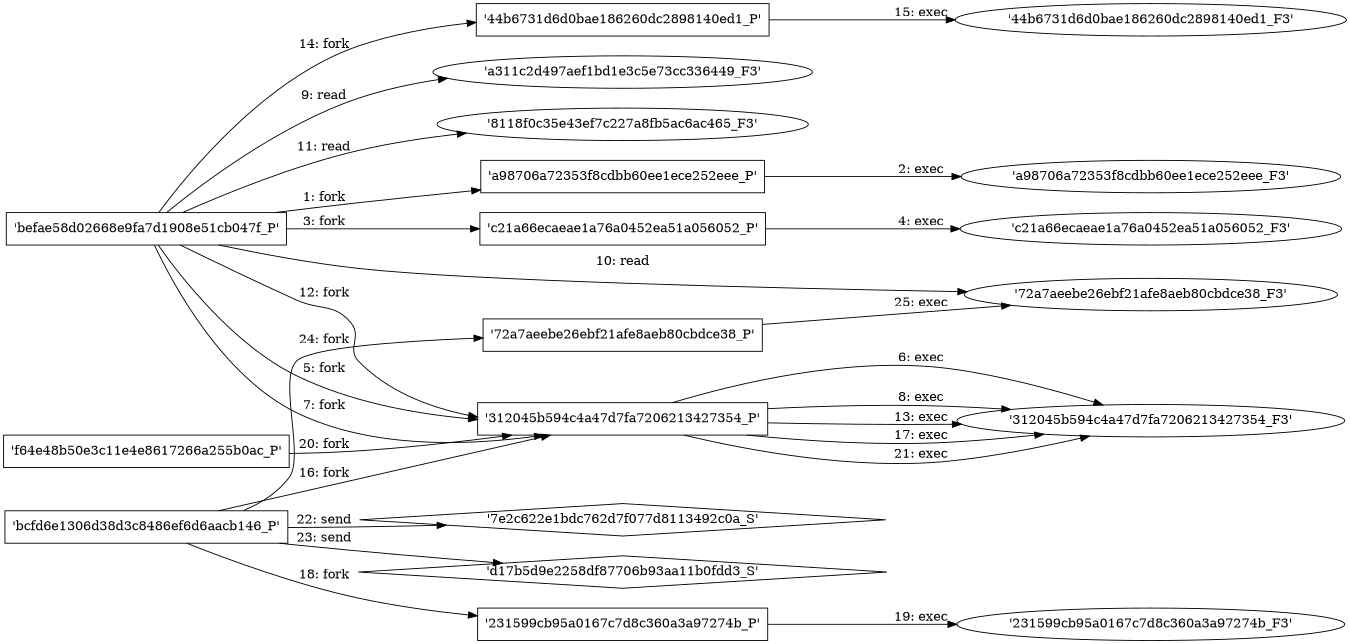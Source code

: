 digraph "D:\Learning\Paper\apt\基于CTI的攻击预警\Dataset\攻击图\ASGfromALLCTI\Microsoft Patch Tuesday – December 2017.dot" {
rankdir="LR"
size="9"
fixedsize="false"
splines="true"
nodesep=0.3
ranksep=0
fontsize=10
overlap="scalexy"
engine= "neato"
	"'befae58d02668e9fa7d1908e51cb047f_P'" [node_type=Process shape=box]
	"'a98706a72353f8cdbb60ee1ece252eee_P'" [node_type=Process shape=box]
	"'befae58d02668e9fa7d1908e51cb047f_P'" -> "'a98706a72353f8cdbb60ee1ece252eee_P'" [label="1: fork"]
	"'a98706a72353f8cdbb60ee1ece252eee_P'" [node_type=Process shape=box]
	"'a98706a72353f8cdbb60ee1ece252eee_F3'" [node_type=File shape=ellipse]
	"'a98706a72353f8cdbb60ee1ece252eee_P'" -> "'a98706a72353f8cdbb60ee1ece252eee_F3'" [label="2: exec"]
	"'befae58d02668e9fa7d1908e51cb047f_P'" [node_type=Process shape=box]
	"'c21a66ecaeae1a76a0452ea51a056052_P'" [node_type=Process shape=box]
	"'befae58d02668e9fa7d1908e51cb047f_P'" -> "'c21a66ecaeae1a76a0452ea51a056052_P'" [label="3: fork"]
	"'c21a66ecaeae1a76a0452ea51a056052_P'" [node_type=Process shape=box]
	"'c21a66ecaeae1a76a0452ea51a056052_F3'" [node_type=File shape=ellipse]
	"'c21a66ecaeae1a76a0452ea51a056052_P'" -> "'c21a66ecaeae1a76a0452ea51a056052_F3'" [label="4: exec"]
	"'befae58d02668e9fa7d1908e51cb047f_P'" [node_type=Process shape=box]
	"'312045b594c4a47d7fa7206213427354_P'" [node_type=Process shape=box]
	"'befae58d02668e9fa7d1908e51cb047f_P'" -> "'312045b594c4a47d7fa7206213427354_P'" [label="5: fork"]
	"'312045b594c4a47d7fa7206213427354_P'" [node_type=Process shape=box]
	"'312045b594c4a47d7fa7206213427354_F3'" [node_type=File shape=ellipse]
	"'312045b594c4a47d7fa7206213427354_P'" -> "'312045b594c4a47d7fa7206213427354_F3'" [label="6: exec"]
	"'befae58d02668e9fa7d1908e51cb047f_P'" [node_type=Process shape=box]
	"'312045b594c4a47d7fa7206213427354_P'" [node_type=Process shape=box]
	"'befae58d02668e9fa7d1908e51cb047f_P'" -> "'312045b594c4a47d7fa7206213427354_P'" [label="7: fork"]
	"'312045b594c4a47d7fa7206213427354_P'" [node_type=Process shape=box]
	"'312045b594c4a47d7fa7206213427354_F3'" [node_type=File shape=ellipse]
	"'312045b594c4a47d7fa7206213427354_P'" -> "'312045b594c4a47d7fa7206213427354_F3'" [label="8: exec"]
	"'a311c2d497aef1bd1e3c5e73cc336449_F3'" [node_type=file shape=ellipse]
	"'befae58d02668e9fa7d1908e51cb047f_P'" [node_type=Process shape=box]
	"'befae58d02668e9fa7d1908e51cb047f_P'" -> "'a311c2d497aef1bd1e3c5e73cc336449_F3'" [label="9: read"]
	"'72a7aeebe26ebf21afe8aeb80cbdce38_F3'" [node_type=file shape=ellipse]
	"'befae58d02668e9fa7d1908e51cb047f_P'" [node_type=Process shape=box]
	"'befae58d02668e9fa7d1908e51cb047f_P'" -> "'72a7aeebe26ebf21afe8aeb80cbdce38_F3'" [label="10: read"]
	"'8118f0c35e43ef7c227a8fb5ac6ac465_F3'" [node_type=file shape=ellipse]
	"'befae58d02668e9fa7d1908e51cb047f_P'" [node_type=Process shape=box]
	"'befae58d02668e9fa7d1908e51cb047f_P'" -> "'8118f0c35e43ef7c227a8fb5ac6ac465_F3'" [label="11: read"]
	"'befae58d02668e9fa7d1908e51cb047f_P'" [node_type=Process shape=box]
	"'312045b594c4a47d7fa7206213427354_P'" [node_type=Process shape=box]
	"'befae58d02668e9fa7d1908e51cb047f_P'" -> "'312045b594c4a47d7fa7206213427354_P'" [label="12: fork"]
	"'312045b594c4a47d7fa7206213427354_P'" [node_type=Process shape=box]
	"'312045b594c4a47d7fa7206213427354_F3'" [node_type=File shape=ellipse]
	"'312045b594c4a47d7fa7206213427354_P'" -> "'312045b594c4a47d7fa7206213427354_F3'" [label="13: exec"]
	"'befae58d02668e9fa7d1908e51cb047f_P'" [node_type=Process shape=box]
	"'44b6731d6d0bae186260dc2898140ed1_P'" [node_type=Process shape=box]
	"'befae58d02668e9fa7d1908e51cb047f_P'" -> "'44b6731d6d0bae186260dc2898140ed1_P'" [label="14: fork"]
	"'44b6731d6d0bae186260dc2898140ed1_P'" [node_type=Process shape=box]
	"'44b6731d6d0bae186260dc2898140ed1_F3'" [node_type=File shape=ellipse]
	"'44b6731d6d0bae186260dc2898140ed1_P'" -> "'44b6731d6d0bae186260dc2898140ed1_F3'" [label="15: exec"]
	"'bcfd6e1306d38d3c8486ef6d6aacb146_P'" [node_type=Process shape=box]
	"'312045b594c4a47d7fa7206213427354_P'" [node_type=Process shape=box]
	"'bcfd6e1306d38d3c8486ef6d6aacb146_P'" -> "'312045b594c4a47d7fa7206213427354_P'" [label="16: fork"]
	"'312045b594c4a47d7fa7206213427354_P'" [node_type=Process shape=box]
	"'312045b594c4a47d7fa7206213427354_F3'" [node_type=File shape=ellipse]
	"'312045b594c4a47d7fa7206213427354_P'" -> "'312045b594c4a47d7fa7206213427354_F3'" [label="17: exec"]
	"'bcfd6e1306d38d3c8486ef6d6aacb146_P'" [node_type=Process shape=box]
	"'231599cb95a0167c7d8c360a3a97274b_P'" [node_type=Process shape=box]
	"'bcfd6e1306d38d3c8486ef6d6aacb146_P'" -> "'231599cb95a0167c7d8c360a3a97274b_P'" [label="18: fork"]
	"'231599cb95a0167c7d8c360a3a97274b_P'" [node_type=Process shape=box]
	"'231599cb95a0167c7d8c360a3a97274b_F3'" [node_type=File shape=ellipse]
	"'231599cb95a0167c7d8c360a3a97274b_P'" -> "'231599cb95a0167c7d8c360a3a97274b_F3'" [label="19: exec"]
	"'f64e48b50e3c11e4e8617266a255b0ac_P'" [node_type=Process shape=box]
	"'312045b594c4a47d7fa7206213427354_P'" [node_type=Process shape=box]
	"'f64e48b50e3c11e4e8617266a255b0ac_P'" -> "'312045b594c4a47d7fa7206213427354_P'" [label="20: fork"]
	"'312045b594c4a47d7fa7206213427354_P'" [node_type=Process shape=box]
	"'312045b594c4a47d7fa7206213427354_F3'" [node_type=File shape=ellipse]
	"'312045b594c4a47d7fa7206213427354_P'" -> "'312045b594c4a47d7fa7206213427354_F3'" [label="21: exec"]
	"'7e2c622e1bdc762d7f077d8113492c0a_S'" [node_type=Socket shape=diamond]
	"'bcfd6e1306d38d3c8486ef6d6aacb146_P'" [node_type=Process shape=box]
	"'bcfd6e1306d38d3c8486ef6d6aacb146_P'" -> "'7e2c622e1bdc762d7f077d8113492c0a_S'" [label="22: send"]
	"'d17b5d9e2258df87706b93aa11b0fdd3_S'" [node_type=Socket shape=diamond]
	"'bcfd6e1306d38d3c8486ef6d6aacb146_P'" [node_type=Process shape=box]
	"'bcfd6e1306d38d3c8486ef6d6aacb146_P'" -> "'d17b5d9e2258df87706b93aa11b0fdd3_S'" [label="23: send"]
	"'bcfd6e1306d38d3c8486ef6d6aacb146_P'" [node_type=Process shape=box]
	"'72a7aeebe26ebf21afe8aeb80cbdce38_P'" [node_type=Process shape=box]
	"'bcfd6e1306d38d3c8486ef6d6aacb146_P'" -> "'72a7aeebe26ebf21afe8aeb80cbdce38_P'" [label="24: fork"]
	"'72a7aeebe26ebf21afe8aeb80cbdce38_P'" [node_type=Process shape=box]
	"'72a7aeebe26ebf21afe8aeb80cbdce38_F3'" [node_type=File shape=ellipse]
	"'72a7aeebe26ebf21afe8aeb80cbdce38_P'" -> "'72a7aeebe26ebf21afe8aeb80cbdce38_F3'" [label="25: exec"]
}
